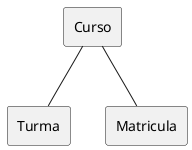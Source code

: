 @startuml

!$classeCurso = ["Curso", "Turma", "Matricula"]
!$alias = ["curso", "turma", "matricula"]

!$i = 0
!foreach $item in $classeCurso
  rectangle "$item" as $alias[$i]
  !$i = $i + 1
!endfor


curso -- turma
curso -- matricula

@enduml
